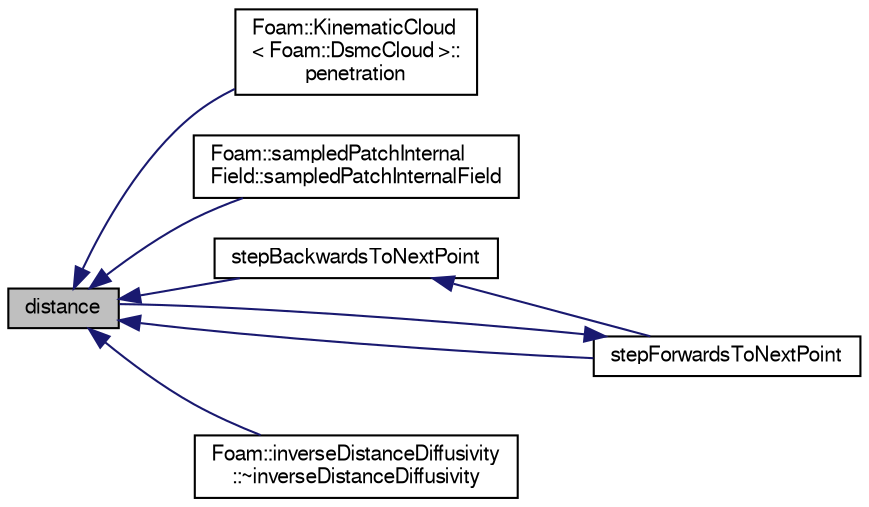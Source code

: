 digraph "distance"
{
  bgcolor="transparent";
  edge [fontname="FreeSans",fontsize="10",labelfontname="FreeSans",labelfontsize="10"];
  node [fontname="FreeSans",fontsize="10",shape=record];
  rankdir="LR";
  Node77837 [label="distance",height=0.2,width=0.4,color="black", fillcolor="grey75", style="filled", fontcolor="black"];
  Node77837 -> Node77838 [dir="back",color="midnightblue",fontsize="10",style="solid",fontname="FreeSans"];
  Node77838 [label="Foam::KinematicCloud\l\< Foam::DsmcCloud \>::\lpenetration",height=0.2,width=0.4,color="black",URL="$a23786.html#acabb7d90e498b652e912de7feeedf590",tooltip="Penetration for fraction [0-1] of the current total mass. "];
  Node77837 -> Node77839 [dir="back",color="midnightblue",fontsize="10",style="solid",fontname="FreeSans"];
  Node77839 [label="Foam::sampledPatchInternal\lField::sampledPatchInternalField",height=0.2,width=0.4,color="black",URL="$a29370.html#a3aee63f01712c7a45299253ce06e5b1d",tooltip="Construct from dictionary. "];
  Node77837 -> Node77840 [dir="back",color="midnightblue",fontsize="10",style="solid",fontname="FreeSans"];
  Node77840 [label="stepBackwardsToNextPoint",height=0.2,width=0.4,color="black",URL="$a21124.html#a370957775203c2fb236711441d778273"];
  Node77840 -> Node77841 [dir="back",color="midnightblue",fontsize="10",style="solid",fontname="FreeSans"];
  Node77841 [label="stepForwardsToNextPoint",height=0.2,width=0.4,color="black",URL="$a21124.html#af4d31a25cf140f175475f9115eba0c96"];
  Node77841 -> Node77837 [dir="back",color="midnightblue",fontsize="10",style="solid",fontname="FreeSans"];
  Node77837 -> Node77841 [dir="back",color="midnightblue",fontsize="10",style="solid",fontname="FreeSans"];
  Node77837 -> Node77842 [dir="back",color="midnightblue",fontsize="10",style="solid",fontname="FreeSans"];
  Node77842 [label="Foam::inverseDistanceDiffusivity\l::~inverseDistanceDiffusivity",height=0.2,width=0.4,color="black",URL="$a23358.html#aaa8429e8a747765108bf6f3704df2816",tooltip="Destructor. "];
}
